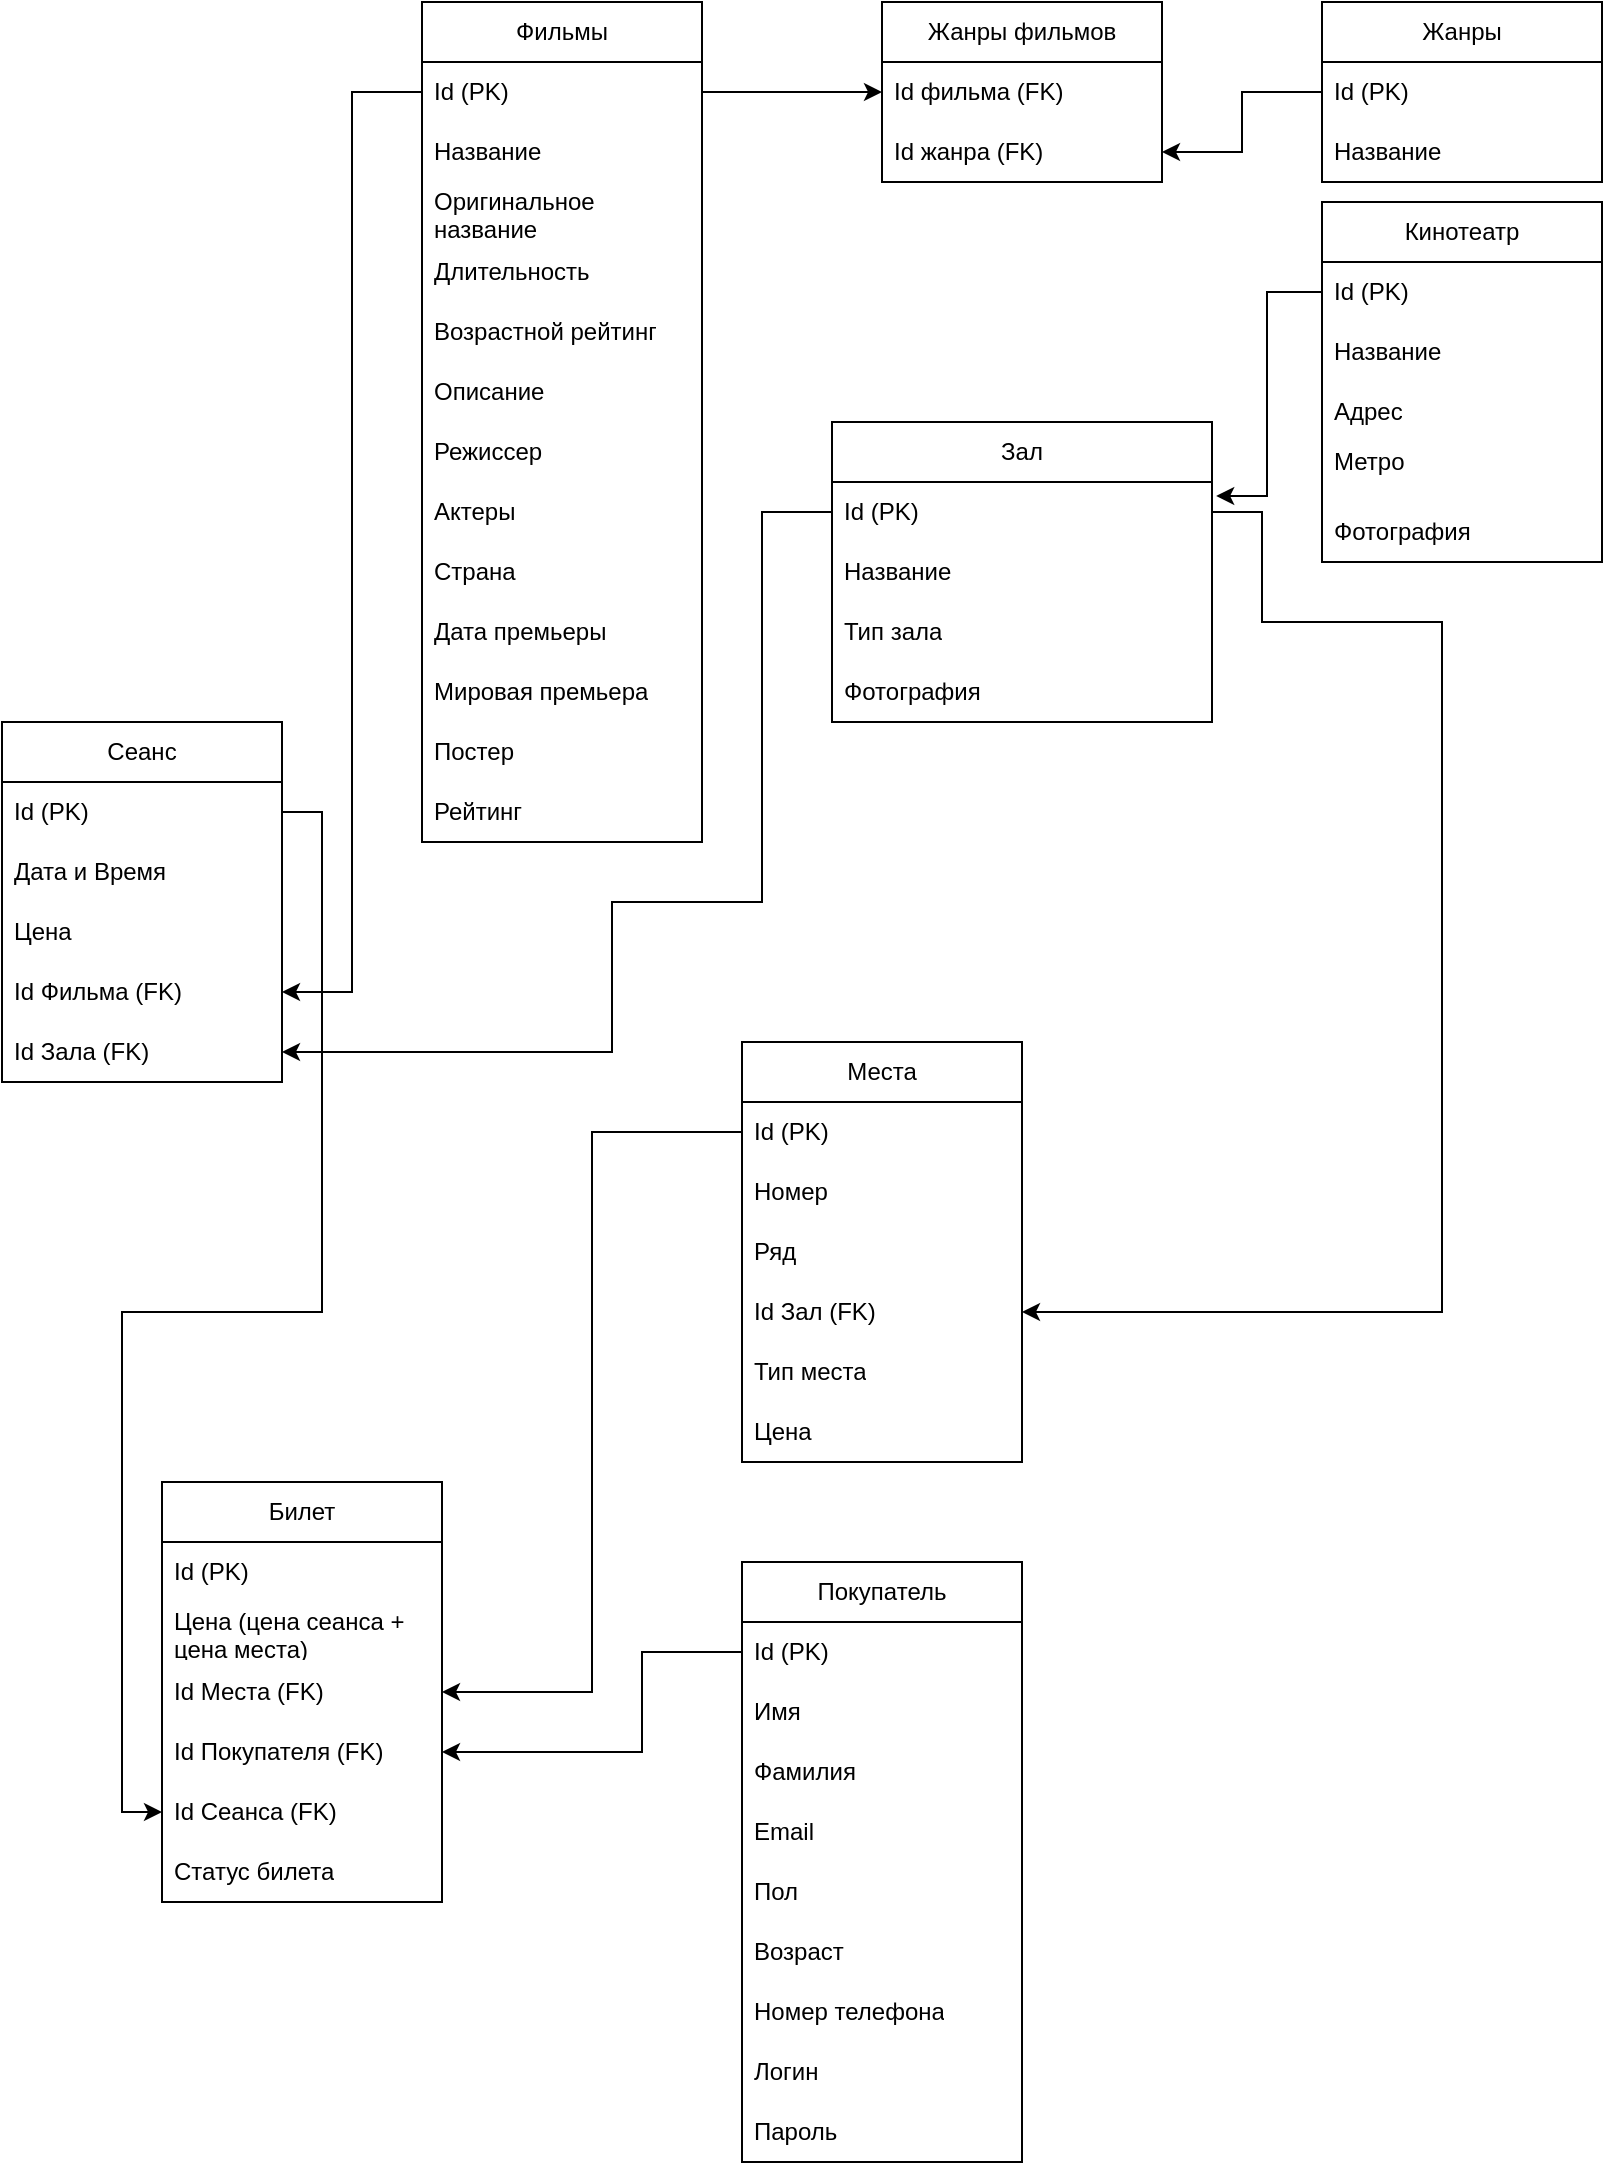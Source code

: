 <mxfile version="24.7.16">
  <diagram name="Страница — 1" id="aLVlfK-cZ1Vkc-wxiF6M">
    <mxGraphModel dx="1020" dy="1148" grid="1" gridSize="10" guides="1" tooltips="1" connect="1" arrows="1" fold="1" page="1" pageScale="1" pageWidth="827" pageHeight="1169" math="0" shadow="0">
      <root>
        <mxCell id="0" />
        <mxCell id="1" parent="0" />
        <mxCell id="GtfgmcDr6dhVA7lTIAzF-1" value="Фильмы" style="swimlane;fontStyle=0;childLayout=stackLayout;horizontal=1;startSize=30;horizontalStack=0;resizeParent=1;resizeParentMax=0;resizeLast=0;collapsible=1;marginBottom=0;whiteSpace=wrap;html=1;" parent="1" vertex="1">
          <mxGeometry x="220" y="10" width="140" height="420" as="geometry" />
        </mxCell>
        <mxCell id="GtfgmcDr6dhVA7lTIAzF-2" value="Id (PK)" style="text;strokeColor=none;fillColor=none;align=left;verticalAlign=middle;spacingLeft=4;spacingRight=4;overflow=hidden;points=[[0,0.5],[1,0.5]];portConstraint=eastwest;rotatable=0;whiteSpace=wrap;html=1;" parent="GtfgmcDr6dhVA7lTIAzF-1" vertex="1">
          <mxGeometry y="30" width="140" height="30" as="geometry" />
        </mxCell>
        <mxCell id="GtfgmcDr6dhVA7lTIAzF-4" value="Название" style="text;strokeColor=none;fillColor=none;align=left;verticalAlign=middle;spacingLeft=4;spacingRight=4;overflow=hidden;points=[[0,0.5],[1,0.5]];portConstraint=eastwest;rotatable=0;whiteSpace=wrap;html=1;" parent="GtfgmcDr6dhVA7lTIAzF-1" vertex="1">
          <mxGeometry y="60" width="140" height="30" as="geometry" />
        </mxCell>
        <mxCell id="GtfgmcDr6dhVA7lTIAzF-44" value="Оригинальное название" style="text;strokeColor=none;fillColor=none;align=left;verticalAlign=middle;spacingLeft=4;spacingRight=4;overflow=hidden;points=[[0,0.5],[1,0.5]];portConstraint=eastwest;rotatable=0;whiteSpace=wrap;html=1;" parent="GtfgmcDr6dhVA7lTIAzF-1" vertex="1">
          <mxGeometry y="90" width="140" height="30" as="geometry" />
        </mxCell>
        <mxCell id="GtfgmcDr6dhVA7lTIAzF-7" value="Длительность" style="text;strokeColor=none;fillColor=none;align=left;verticalAlign=middle;spacingLeft=4;spacingRight=4;overflow=hidden;points=[[0,0.5],[1,0.5]];portConstraint=eastwest;rotatable=0;whiteSpace=wrap;html=1;" parent="GtfgmcDr6dhVA7lTIAzF-1" vertex="1">
          <mxGeometry y="120" width="140" height="30" as="geometry" />
        </mxCell>
        <mxCell id="GtfgmcDr6dhVA7lTIAzF-8" value="Возрастной рейтинг" style="text;strokeColor=none;fillColor=none;align=left;verticalAlign=middle;spacingLeft=4;spacingRight=4;overflow=hidden;points=[[0,0.5],[1,0.5]];portConstraint=eastwest;rotatable=0;whiteSpace=wrap;html=1;" parent="GtfgmcDr6dhVA7lTIAzF-1" vertex="1">
          <mxGeometry y="150" width="140" height="30" as="geometry" />
        </mxCell>
        <mxCell id="GtfgmcDr6dhVA7lTIAzF-40" value="Описание" style="text;strokeColor=none;fillColor=none;align=left;verticalAlign=middle;spacingLeft=4;spacingRight=4;overflow=hidden;points=[[0,0.5],[1,0.5]];portConstraint=eastwest;rotatable=0;whiteSpace=wrap;html=1;" parent="GtfgmcDr6dhVA7lTIAzF-1" vertex="1">
          <mxGeometry y="180" width="140" height="30" as="geometry" />
        </mxCell>
        <mxCell id="GtfgmcDr6dhVA7lTIAzF-39" value="Режиссер" style="text;strokeColor=none;fillColor=none;align=left;verticalAlign=middle;spacingLeft=4;spacingRight=4;overflow=hidden;points=[[0,0.5],[1,0.5]];portConstraint=eastwest;rotatable=0;whiteSpace=wrap;html=1;" parent="GtfgmcDr6dhVA7lTIAzF-1" vertex="1">
          <mxGeometry y="210" width="140" height="30" as="geometry" />
        </mxCell>
        <mxCell id="GtfgmcDr6dhVA7lTIAzF-9" value="Актеры" style="text;strokeColor=none;fillColor=none;align=left;verticalAlign=middle;spacingLeft=4;spacingRight=4;overflow=hidden;points=[[0,0.5],[1,0.5]];portConstraint=eastwest;rotatable=0;whiteSpace=wrap;html=1;" parent="GtfgmcDr6dhVA7lTIAzF-1" vertex="1">
          <mxGeometry y="240" width="140" height="30" as="geometry" />
        </mxCell>
        <mxCell id="GtfgmcDr6dhVA7lTIAzF-42" value="Страна" style="text;strokeColor=none;fillColor=none;align=left;verticalAlign=middle;spacingLeft=4;spacingRight=4;overflow=hidden;points=[[0,0.5],[1,0.5]];portConstraint=eastwest;rotatable=0;whiteSpace=wrap;html=1;" parent="GtfgmcDr6dhVA7lTIAzF-1" vertex="1">
          <mxGeometry y="270" width="140" height="30" as="geometry" />
        </mxCell>
        <mxCell id="GtfgmcDr6dhVA7lTIAzF-43" value="Дата премьеры" style="text;strokeColor=none;fillColor=none;align=left;verticalAlign=middle;spacingLeft=4;spacingRight=4;overflow=hidden;points=[[0,0.5],[1,0.5]];portConstraint=eastwest;rotatable=0;whiteSpace=wrap;html=1;" parent="GtfgmcDr6dhVA7lTIAzF-1" vertex="1">
          <mxGeometry y="300" width="140" height="30" as="geometry" />
        </mxCell>
        <mxCell id="GtfgmcDr6dhVA7lTIAzF-45" value="Мировая премьера" style="text;strokeColor=none;fillColor=none;align=left;verticalAlign=middle;spacingLeft=4;spacingRight=4;overflow=hidden;points=[[0,0.5],[1,0.5]];portConstraint=eastwest;rotatable=0;whiteSpace=wrap;html=1;" parent="GtfgmcDr6dhVA7lTIAzF-1" vertex="1">
          <mxGeometry y="330" width="140" height="30" as="geometry" />
        </mxCell>
        <mxCell id="GtfgmcDr6dhVA7lTIAzF-110" value="Постер" style="text;strokeColor=none;fillColor=none;align=left;verticalAlign=middle;spacingLeft=4;spacingRight=4;overflow=hidden;points=[[0,0.5],[1,0.5]];portConstraint=eastwest;rotatable=0;whiteSpace=wrap;html=1;" parent="GtfgmcDr6dhVA7lTIAzF-1" vertex="1">
          <mxGeometry y="360" width="140" height="30" as="geometry" />
        </mxCell>
        <mxCell id="GtfgmcDr6dhVA7lTIAzF-41" value="Рейтинг" style="text;strokeColor=none;fillColor=none;align=left;verticalAlign=middle;spacingLeft=4;spacingRight=4;overflow=hidden;points=[[0,0.5],[1,0.5]];portConstraint=eastwest;rotatable=0;whiteSpace=wrap;html=1;" parent="GtfgmcDr6dhVA7lTIAzF-1" vertex="1">
          <mxGeometry y="390" width="140" height="30" as="geometry" />
        </mxCell>
        <mxCell id="GtfgmcDr6dhVA7lTIAzF-10" value="Жанры" style="swimlane;fontStyle=0;childLayout=stackLayout;horizontal=1;startSize=30;horizontalStack=0;resizeParent=1;resizeParentMax=0;resizeLast=0;collapsible=1;marginBottom=0;whiteSpace=wrap;html=1;" parent="1" vertex="1">
          <mxGeometry x="670" y="10" width="140" height="90" as="geometry" />
        </mxCell>
        <mxCell id="GtfgmcDr6dhVA7lTIAzF-11" value="Id (PK)" style="text;strokeColor=none;fillColor=none;align=left;verticalAlign=middle;spacingLeft=4;spacingRight=4;overflow=hidden;points=[[0,0.5],[1,0.5]];portConstraint=eastwest;rotatable=0;whiteSpace=wrap;html=1;" parent="GtfgmcDr6dhVA7lTIAzF-10" vertex="1">
          <mxGeometry y="30" width="140" height="30" as="geometry" />
        </mxCell>
        <mxCell id="GtfgmcDr6dhVA7lTIAzF-12" value="Название" style="text;strokeColor=none;fillColor=none;align=left;verticalAlign=middle;spacingLeft=4;spacingRight=4;overflow=hidden;points=[[0,0.5],[1,0.5]];portConstraint=eastwest;rotatable=0;whiteSpace=wrap;html=1;" parent="GtfgmcDr6dhVA7lTIAzF-10" vertex="1">
          <mxGeometry y="60" width="140" height="30" as="geometry" />
        </mxCell>
        <mxCell id="GtfgmcDr6dhVA7lTIAzF-17" value="Жанры фильмов" style="swimlane;fontStyle=0;childLayout=stackLayout;horizontal=1;startSize=30;horizontalStack=0;resizeParent=1;resizeParentMax=0;resizeLast=0;collapsible=1;marginBottom=0;whiteSpace=wrap;html=1;" parent="1" vertex="1">
          <mxGeometry x="450" y="10" width="140" height="90" as="geometry" />
        </mxCell>
        <mxCell id="GtfgmcDr6dhVA7lTIAzF-18" value="Id фильма (FK)" style="text;strokeColor=none;fillColor=none;align=left;verticalAlign=middle;spacingLeft=4;spacingRight=4;overflow=hidden;points=[[0,0.5],[1,0.5]];portConstraint=eastwest;rotatable=0;whiteSpace=wrap;html=1;" parent="GtfgmcDr6dhVA7lTIAzF-17" vertex="1">
          <mxGeometry y="30" width="140" height="30" as="geometry" />
        </mxCell>
        <mxCell id="GtfgmcDr6dhVA7lTIAzF-19" value="Id жанра (FK)" style="text;strokeColor=none;fillColor=none;align=left;verticalAlign=middle;spacingLeft=4;spacingRight=4;overflow=hidden;points=[[0,0.5],[1,0.5]];portConstraint=eastwest;rotatable=0;whiteSpace=wrap;html=1;" parent="GtfgmcDr6dhVA7lTIAzF-17" vertex="1">
          <mxGeometry y="60" width="140" height="30" as="geometry" />
        </mxCell>
        <mxCell id="GtfgmcDr6dhVA7lTIAzF-51" style="edgeStyle=orthogonalEdgeStyle;rounded=0;orthogonalLoop=1;jettySize=auto;html=1;entryX=0;entryY=0.5;entryDx=0;entryDy=0;" parent="1" source="GtfgmcDr6dhVA7lTIAzF-2" target="GtfgmcDr6dhVA7lTIAzF-18" edge="1">
          <mxGeometry relative="1" as="geometry" />
        </mxCell>
        <mxCell id="GtfgmcDr6dhVA7lTIAzF-52" style="edgeStyle=orthogonalEdgeStyle;rounded=0;orthogonalLoop=1;jettySize=auto;html=1;entryX=1;entryY=0.5;entryDx=0;entryDy=0;" parent="1" source="GtfgmcDr6dhVA7lTIAzF-11" target="GtfgmcDr6dhVA7lTIAzF-19" edge="1">
          <mxGeometry relative="1" as="geometry" />
        </mxCell>
        <mxCell id="GtfgmcDr6dhVA7lTIAzF-53" value="Билет" style="swimlane;fontStyle=0;childLayout=stackLayout;horizontal=1;startSize=30;horizontalStack=0;resizeParent=1;resizeParentMax=0;resizeLast=0;collapsible=1;marginBottom=0;whiteSpace=wrap;html=1;" parent="1" vertex="1">
          <mxGeometry x="90" y="750" width="140" height="210" as="geometry" />
        </mxCell>
        <mxCell id="GtfgmcDr6dhVA7lTIAzF-54" value="Id (PK)" style="text;strokeColor=none;fillColor=none;align=left;verticalAlign=middle;spacingLeft=4;spacingRight=4;overflow=hidden;points=[[0,0.5],[1,0.5]];portConstraint=eastwest;rotatable=0;whiteSpace=wrap;html=1;" parent="GtfgmcDr6dhVA7lTIAzF-53" vertex="1">
          <mxGeometry y="30" width="140" height="30" as="geometry" />
        </mxCell>
        <mxCell id="OMmjfTVoHD_6eiei3_HN-6" value="Цена (цена сеанса + цена места)" style="text;strokeColor=none;fillColor=none;align=left;verticalAlign=middle;spacingLeft=4;spacingRight=4;overflow=hidden;points=[[0,0.5],[1,0.5]];portConstraint=eastwest;rotatable=0;whiteSpace=wrap;html=1;" parent="GtfgmcDr6dhVA7lTIAzF-53" vertex="1">
          <mxGeometry y="60" width="140" height="30" as="geometry" />
        </mxCell>
        <mxCell id="geTDGCFgmHJnO6CEuLx3-17" value="Id Места (FK)" style="text;strokeColor=none;fillColor=none;align=left;verticalAlign=middle;spacingLeft=4;spacingRight=4;overflow=hidden;points=[[0,0.5],[1,0.5]];portConstraint=eastwest;rotatable=0;whiteSpace=wrap;html=1;" parent="GtfgmcDr6dhVA7lTIAzF-53" vertex="1">
          <mxGeometry y="90" width="140" height="30" as="geometry" />
        </mxCell>
        <mxCell id="mM-dwqJ9FHXNSgkXHChI-17" value="Id Покупателя (FK)" style="text;strokeColor=none;fillColor=none;align=left;verticalAlign=middle;spacingLeft=4;spacingRight=4;overflow=hidden;points=[[0,0.5],[1,0.5]];portConstraint=eastwest;rotatable=0;whiteSpace=wrap;html=1;" parent="GtfgmcDr6dhVA7lTIAzF-53" vertex="1">
          <mxGeometry y="120" width="140" height="30" as="geometry" />
        </mxCell>
        <mxCell id="mM-dwqJ9FHXNSgkXHChI-19" value="Id Сеанса (FK)" style="text;strokeColor=none;fillColor=none;align=left;verticalAlign=middle;spacingLeft=4;spacingRight=4;overflow=hidden;points=[[0,0.5],[1,0.5]];portConstraint=eastwest;rotatable=0;whiteSpace=wrap;html=1;" parent="GtfgmcDr6dhVA7lTIAzF-53" vertex="1">
          <mxGeometry y="150" width="140" height="30" as="geometry" />
        </mxCell>
        <mxCell id="mM-dwqJ9FHXNSgkXHChI-21" value="Статус билета" style="text;strokeColor=none;fillColor=none;align=left;verticalAlign=middle;spacingLeft=4;spacingRight=4;overflow=hidden;points=[[0,0.5],[1,0.5]];portConstraint=eastwest;rotatable=0;whiteSpace=wrap;html=1;" parent="GtfgmcDr6dhVA7lTIAzF-53" vertex="1">
          <mxGeometry y="180" width="140" height="30" as="geometry" />
        </mxCell>
        <mxCell id="GtfgmcDr6dhVA7lTIAzF-62" value="Покупатель" style="swimlane;fontStyle=0;childLayout=stackLayout;horizontal=1;startSize=30;horizontalStack=0;resizeParent=1;resizeParentMax=0;resizeLast=0;collapsible=1;marginBottom=0;whiteSpace=wrap;html=1;" parent="1" vertex="1">
          <mxGeometry x="380" y="790" width="140" height="300" as="geometry" />
        </mxCell>
        <mxCell id="GtfgmcDr6dhVA7lTIAzF-63" value="Id (PK)" style="text;strokeColor=none;fillColor=none;align=left;verticalAlign=middle;spacingLeft=4;spacingRight=4;overflow=hidden;points=[[0,0.5],[1,0.5]];portConstraint=eastwest;rotatable=0;whiteSpace=wrap;html=1;" parent="GtfgmcDr6dhVA7lTIAzF-62" vertex="1">
          <mxGeometry y="30" width="140" height="30" as="geometry" />
        </mxCell>
        <mxCell id="GtfgmcDr6dhVA7lTIAzF-64" value="Имя" style="text;strokeColor=none;fillColor=none;align=left;verticalAlign=middle;spacingLeft=4;spacingRight=4;overflow=hidden;points=[[0,0.5],[1,0.5]];portConstraint=eastwest;rotatable=0;whiteSpace=wrap;html=1;" parent="GtfgmcDr6dhVA7lTIAzF-62" vertex="1">
          <mxGeometry y="60" width="140" height="30" as="geometry" />
        </mxCell>
        <mxCell id="mM-dwqJ9FHXNSgkXHChI-16" value="Фамилия" style="text;strokeColor=none;fillColor=none;align=left;verticalAlign=middle;spacingLeft=4;spacingRight=4;overflow=hidden;points=[[0,0.5],[1,0.5]];portConstraint=eastwest;rotatable=0;whiteSpace=wrap;html=1;" parent="GtfgmcDr6dhVA7lTIAzF-62" vertex="1">
          <mxGeometry y="90" width="140" height="30" as="geometry" />
        </mxCell>
        <mxCell id="GtfgmcDr6dhVA7lTIAzF-65" value="Email" style="text;strokeColor=none;fillColor=none;align=left;verticalAlign=middle;spacingLeft=4;spacingRight=4;overflow=hidden;points=[[0,0.5],[1,0.5]];portConstraint=eastwest;rotatable=0;whiteSpace=wrap;html=1;" parent="GtfgmcDr6dhVA7lTIAzF-62" vertex="1">
          <mxGeometry y="120" width="140" height="30" as="geometry" />
        </mxCell>
        <mxCell id="OMmjfTVoHD_6eiei3_HN-4" value="Пол" style="text;strokeColor=none;fillColor=none;align=left;verticalAlign=middle;spacingLeft=4;spacingRight=4;overflow=hidden;points=[[0,0.5],[1,0.5]];portConstraint=eastwest;rotatable=0;whiteSpace=wrap;html=1;" parent="GtfgmcDr6dhVA7lTIAzF-62" vertex="1">
          <mxGeometry y="150" width="140" height="30" as="geometry" />
        </mxCell>
        <mxCell id="geTDGCFgmHJnO6CEuLx3-19" value="Возраст" style="text;strokeColor=none;fillColor=none;align=left;verticalAlign=middle;spacingLeft=4;spacingRight=4;overflow=hidden;points=[[0,0.5],[1,0.5]];portConstraint=eastwest;rotatable=0;whiteSpace=wrap;html=1;" parent="GtfgmcDr6dhVA7lTIAzF-62" vertex="1">
          <mxGeometry y="180" width="140" height="30" as="geometry" />
        </mxCell>
        <mxCell id="GtfgmcDr6dhVA7lTIAzF-67" value="Номер телефона" style="text;strokeColor=none;fillColor=none;align=left;verticalAlign=middle;spacingLeft=4;spacingRight=4;overflow=hidden;points=[[0,0.5],[1,0.5]];portConstraint=eastwest;rotatable=0;whiteSpace=wrap;html=1;" parent="GtfgmcDr6dhVA7lTIAzF-62" vertex="1">
          <mxGeometry y="210" width="140" height="30" as="geometry" />
        </mxCell>
        <mxCell id="GtfgmcDr6dhVA7lTIAzF-69" value="Логин" style="text;strokeColor=none;fillColor=none;align=left;verticalAlign=middle;spacingLeft=4;spacingRight=4;overflow=hidden;points=[[0,0.5],[1,0.5]];portConstraint=eastwest;rotatable=0;whiteSpace=wrap;html=1;" parent="GtfgmcDr6dhVA7lTIAzF-62" vertex="1">
          <mxGeometry y="240" width="140" height="30" as="geometry" />
        </mxCell>
        <mxCell id="GtfgmcDr6dhVA7lTIAzF-70" value="Пароль" style="text;strokeColor=none;fillColor=none;align=left;verticalAlign=middle;spacingLeft=4;spacingRight=4;overflow=hidden;points=[[0,0.5],[1,0.5]];portConstraint=eastwest;rotatable=0;whiteSpace=wrap;html=1;" parent="GtfgmcDr6dhVA7lTIAzF-62" vertex="1">
          <mxGeometry y="270" width="140" height="30" as="geometry" />
        </mxCell>
        <mxCell id="GtfgmcDr6dhVA7lTIAzF-71" value="Зал" style="swimlane;fontStyle=0;childLayout=stackLayout;horizontal=1;startSize=30;horizontalStack=0;resizeParent=1;resizeParentMax=0;resizeLast=0;collapsible=1;marginBottom=0;whiteSpace=wrap;html=1;" parent="1" vertex="1">
          <mxGeometry x="425" y="220" width="190" height="150" as="geometry" />
        </mxCell>
        <mxCell id="GtfgmcDr6dhVA7lTIAzF-72" value="Id (PK)" style="text;strokeColor=none;fillColor=none;align=left;verticalAlign=middle;spacingLeft=4;spacingRight=4;overflow=hidden;points=[[0,0.5],[1,0.5]];portConstraint=eastwest;rotatable=0;whiteSpace=wrap;html=1;" parent="GtfgmcDr6dhVA7lTIAzF-71" vertex="1">
          <mxGeometry y="30" width="190" height="30" as="geometry" />
        </mxCell>
        <mxCell id="GtfgmcDr6dhVA7lTIAzF-73" value="Название" style="text;strokeColor=none;fillColor=none;align=left;verticalAlign=middle;spacingLeft=4;spacingRight=4;overflow=hidden;points=[[0,0.5],[1,0.5]];portConstraint=eastwest;rotatable=0;whiteSpace=wrap;html=1;" parent="GtfgmcDr6dhVA7lTIAzF-71" vertex="1">
          <mxGeometry y="60" width="190" height="30" as="geometry" />
        </mxCell>
        <mxCell id="GtfgmcDr6dhVA7lTIAzF-74" value="Тип зала" style="text;strokeColor=none;fillColor=none;align=left;verticalAlign=middle;spacingLeft=4;spacingRight=4;overflow=hidden;points=[[0,0.5],[1,0.5]];portConstraint=eastwest;rotatable=0;whiteSpace=wrap;html=1;" parent="GtfgmcDr6dhVA7lTIAzF-71" vertex="1">
          <mxGeometry y="90" width="190" height="30" as="geometry" />
        </mxCell>
        <mxCell id="GtfgmcDr6dhVA7lTIAzF-77" value="Фотография" style="text;strokeColor=none;fillColor=none;align=left;verticalAlign=middle;spacingLeft=4;spacingRight=4;overflow=hidden;points=[[0,0.5],[1,0.5]];portConstraint=eastwest;rotatable=0;whiteSpace=wrap;html=1;" parent="GtfgmcDr6dhVA7lTIAzF-71" vertex="1">
          <mxGeometry y="120" width="190" height="30" as="geometry" />
        </mxCell>
        <mxCell id="GtfgmcDr6dhVA7lTIAzF-80" value="Кинотеатр" style="swimlane;fontStyle=0;childLayout=stackLayout;horizontal=1;startSize=30;horizontalStack=0;resizeParent=1;resizeParentMax=0;resizeLast=0;collapsible=1;marginBottom=0;whiteSpace=wrap;html=1;" parent="1" vertex="1">
          <mxGeometry x="670" y="110" width="140" height="180" as="geometry" />
        </mxCell>
        <mxCell id="GtfgmcDr6dhVA7lTIAzF-81" value="Id (PK)" style="text;strokeColor=none;fillColor=none;align=left;verticalAlign=middle;spacingLeft=4;spacingRight=4;overflow=hidden;points=[[0,0.5],[1,0.5]];portConstraint=eastwest;rotatable=0;whiteSpace=wrap;html=1;" parent="GtfgmcDr6dhVA7lTIAzF-80" vertex="1">
          <mxGeometry y="30" width="140" height="30" as="geometry" />
        </mxCell>
        <mxCell id="GtfgmcDr6dhVA7lTIAzF-82" value="Название" style="text;strokeColor=none;fillColor=none;align=left;verticalAlign=middle;spacingLeft=4;spacingRight=4;overflow=hidden;points=[[0,0.5],[1,0.5]];portConstraint=eastwest;rotatable=0;whiteSpace=wrap;html=1;" parent="GtfgmcDr6dhVA7lTIAzF-80" vertex="1">
          <mxGeometry y="60" width="140" height="30" as="geometry" />
        </mxCell>
        <mxCell id="GtfgmcDr6dhVA7lTIAzF-83" value="Адрес" style="text;strokeColor=none;fillColor=none;align=left;verticalAlign=middle;spacingLeft=4;spacingRight=4;overflow=hidden;points=[[0,0.5],[1,0.5]];portConstraint=eastwest;rotatable=0;whiteSpace=wrap;html=1;" parent="GtfgmcDr6dhVA7lTIAzF-80" vertex="1">
          <mxGeometry y="90" width="140" height="30" as="geometry" />
        </mxCell>
        <mxCell id="OMmjfTVoHD_6eiei3_HN-5" value="Метро&lt;div&gt;&lt;br&gt;&lt;/div&gt;" style="text;strokeColor=none;fillColor=none;align=left;verticalAlign=middle;spacingLeft=4;spacingRight=4;overflow=hidden;points=[[0,0.5],[1,0.5]];portConstraint=eastwest;rotatable=0;whiteSpace=wrap;html=1;" parent="GtfgmcDr6dhVA7lTIAzF-80" vertex="1">
          <mxGeometry y="120" width="140" height="30" as="geometry" />
        </mxCell>
        <mxCell id="FT9Bw7iS5frgz8zIA19J-1" value="Фотография" style="text;strokeColor=none;fillColor=none;align=left;verticalAlign=middle;spacingLeft=4;spacingRight=4;overflow=hidden;points=[[0,0.5],[1,0.5]];portConstraint=eastwest;rotatable=0;whiteSpace=wrap;html=1;" vertex="1" parent="GtfgmcDr6dhVA7lTIAzF-80">
          <mxGeometry y="150" width="140" height="30" as="geometry" />
        </mxCell>
        <mxCell id="GtfgmcDr6dhVA7lTIAzF-89" value="Сеанс" style="swimlane;fontStyle=0;childLayout=stackLayout;horizontal=1;startSize=30;horizontalStack=0;resizeParent=1;resizeParentMax=0;resizeLast=0;collapsible=1;marginBottom=0;whiteSpace=wrap;html=1;" parent="1" vertex="1">
          <mxGeometry x="10" y="370" width="140" height="180" as="geometry" />
        </mxCell>
        <mxCell id="GtfgmcDr6dhVA7lTIAzF-90" value="Id (PK)" style="text;strokeColor=none;fillColor=none;align=left;verticalAlign=middle;spacingLeft=4;spacingRight=4;overflow=hidden;points=[[0,0.5],[1,0.5]];portConstraint=eastwest;rotatable=0;whiteSpace=wrap;html=1;" parent="GtfgmcDr6dhVA7lTIAzF-89" vertex="1">
          <mxGeometry y="30" width="140" height="30" as="geometry" />
        </mxCell>
        <mxCell id="GtfgmcDr6dhVA7lTIAzF-91" value="Дата и Время" style="text;strokeColor=none;fillColor=none;align=left;verticalAlign=middle;spacingLeft=4;spacingRight=4;overflow=hidden;points=[[0,0.5],[1,0.5]];portConstraint=eastwest;rotatable=0;whiteSpace=wrap;html=1;" parent="GtfgmcDr6dhVA7lTIAzF-89" vertex="1">
          <mxGeometry y="60" width="140" height="30" as="geometry" />
        </mxCell>
        <mxCell id="mM-dwqJ9FHXNSgkXHChI-13" value="Цена" style="text;strokeColor=none;fillColor=none;align=left;verticalAlign=middle;spacingLeft=4;spacingRight=4;overflow=hidden;points=[[0,0.5],[1,0.5]];portConstraint=eastwest;rotatable=0;whiteSpace=wrap;html=1;" parent="GtfgmcDr6dhVA7lTIAzF-89" vertex="1">
          <mxGeometry y="90" width="140" height="30" as="geometry" />
        </mxCell>
        <mxCell id="mM-dwqJ9FHXNSgkXHChI-10" value="Id Фильма (FK)" style="text;strokeColor=none;fillColor=none;align=left;verticalAlign=middle;spacingLeft=4;spacingRight=4;overflow=hidden;points=[[0,0.5],[1,0.5]];portConstraint=eastwest;rotatable=0;whiteSpace=wrap;html=1;" parent="GtfgmcDr6dhVA7lTIAzF-89" vertex="1">
          <mxGeometry y="120" width="140" height="30" as="geometry" />
        </mxCell>
        <mxCell id="mM-dwqJ9FHXNSgkXHChI-9" value="Id Зала (FK)" style="text;strokeColor=none;fillColor=none;align=left;verticalAlign=middle;spacingLeft=4;spacingRight=4;overflow=hidden;points=[[0,0.5],[1,0.5]];portConstraint=eastwest;rotatable=0;whiteSpace=wrap;html=1;" parent="GtfgmcDr6dhVA7lTIAzF-89" vertex="1">
          <mxGeometry y="150" width="140" height="30" as="geometry" />
        </mxCell>
        <mxCell id="mM-dwqJ9FHXNSgkXHChI-1" value="Места" style="swimlane;fontStyle=0;childLayout=stackLayout;horizontal=1;startSize=30;horizontalStack=0;resizeParent=1;resizeParentMax=0;resizeLast=0;collapsible=1;marginBottom=0;whiteSpace=wrap;html=1;" parent="1" vertex="1">
          <mxGeometry x="380" y="530" width="140" height="210" as="geometry" />
        </mxCell>
        <mxCell id="mM-dwqJ9FHXNSgkXHChI-2" value="Id (PK)" style="text;strokeColor=none;fillColor=none;align=left;verticalAlign=middle;spacingLeft=4;spacingRight=4;overflow=hidden;points=[[0,0.5],[1,0.5]];portConstraint=eastwest;rotatable=0;whiteSpace=wrap;html=1;" parent="mM-dwqJ9FHXNSgkXHChI-1" vertex="1">
          <mxGeometry y="30" width="140" height="30" as="geometry" />
        </mxCell>
        <mxCell id="mM-dwqJ9FHXNSgkXHChI-3" value="Номер" style="text;strokeColor=none;fillColor=none;align=left;verticalAlign=middle;spacingLeft=4;spacingRight=4;overflow=hidden;points=[[0,0.5],[1,0.5]];portConstraint=eastwest;rotatable=0;whiteSpace=wrap;html=1;" parent="mM-dwqJ9FHXNSgkXHChI-1" vertex="1">
          <mxGeometry y="60" width="140" height="30" as="geometry" />
        </mxCell>
        <mxCell id="mM-dwqJ9FHXNSgkXHChI-4" value="Ряд" style="text;strokeColor=none;fillColor=none;align=left;verticalAlign=middle;spacingLeft=4;spacingRight=4;overflow=hidden;points=[[0,0.5],[1,0.5]];portConstraint=eastwest;rotatable=0;whiteSpace=wrap;html=1;" parent="mM-dwqJ9FHXNSgkXHChI-1" vertex="1">
          <mxGeometry y="90" width="140" height="30" as="geometry" />
        </mxCell>
        <mxCell id="mM-dwqJ9FHXNSgkXHChI-5" value="Id Зал (FK)" style="text;strokeColor=none;fillColor=none;align=left;verticalAlign=middle;spacingLeft=4;spacingRight=4;overflow=hidden;points=[[0,0.5],[1,0.5]];portConstraint=eastwest;rotatable=0;whiteSpace=wrap;html=1;" parent="mM-dwqJ9FHXNSgkXHChI-1" vertex="1">
          <mxGeometry y="120" width="140" height="30" as="geometry" />
        </mxCell>
        <mxCell id="mM-dwqJ9FHXNSgkXHChI-8" value="Тип места" style="text;strokeColor=none;fillColor=none;align=left;verticalAlign=middle;spacingLeft=4;spacingRight=4;overflow=hidden;points=[[0,0.5],[1,0.5]];portConstraint=eastwest;rotatable=0;whiteSpace=wrap;html=1;" parent="mM-dwqJ9FHXNSgkXHChI-1" vertex="1">
          <mxGeometry y="150" width="140" height="30" as="geometry" />
        </mxCell>
        <mxCell id="mM-dwqJ9FHXNSgkXHChI-7" value="Цена" style="text;strokeColor=none;fillColor=none;align=left;verticalAlign=middle;spacingLeft=4;spacingRight=4;overflow=hidden;points=[[0,0.5],[1,0.5]];portConstraint=eastwest;rotatable=0;whiteSpace=wrap;html=1;" parent="mM-dwqJ9FHXNSgkXHChI-1" vertex="1">
          <mxGeometry y="180" width="140" height="30" as="geometry" />
        </mxCell>
        <mxCell id="mM-dwqJ9FHXNSgkXHChI-6" style="edgeStyle=orthogonalEdgeStyle;rounded=0;orthogonalLoop=1;jettySize=auto;html=1;entryX=1;entryY=0.5;entryDx=0;entryDy=0;" parent="1" source="GtfgmcDr6dhVA7lTIAzF-72" target="mM-dwqJ9FHXNSgkXHChI-5" edge="1">
          <mxGeometry relative="1" as="geometry">
            <Array as="points">
              <mxPoint x="640" y="265" />
              <mxPoint x="640" y="320" />
              <mxPoint x="730" y="320" />
              <mxPoint x="730" y="665" />
            </Array>
          </mxGeometry>
        </mxCell>
        <mxCell id="mM-dwqJ9FHXNSgkXHChI-15" style="edgeStyle=orthogonalEdgeStyle;rounded=0;orthogonalLoop=1;jettySize=auto;html=1;entryX=1;entryY=0.5;entryDx=0;entryDy=0;" parent="1" source="GtfgmcDr6dhVA7lTIAzF-2" target="mM-dwqJ9FHXNSgkXHChI-10" edge="1">
          <mxGeometry relative="1" as="geometry" />
        </mxCell>
        <mxCell id="mM-dwqJ9FHXNSgkXHChI-18" style="edgeStyle=orthogonalEdgeStyle;rounded=0;orthogonalLoop=1;jettySize=auto;html=1;entryX=1;entryY=0.5;entryDx=0;entryDy=0;" parent="1" source="mM-dwqJ9FHXNSgkXHChI-2" target="geTDGCFgmHJnO6CEuLx3-17" edge="1">
          <mxGeometry relative="1" as="geometry" />
        </mxCell>
        <mxCell id="mM-dwqJ9FHXNSgkXHChI-20" style="edgeStyle=orthogonalEdgeStyle;rounded=0;orthogonalLoop=1;jettySize=auto;html=1;entryX=0;entryY=0.5;entryDx=0;entryDy=0;" parent="1" source="GtfgmcDr6dhVA7lTIAzF-90" target="mM-dwqJ9FHXNSgkXHChI-19" edge="1">
          <mxGeometry relative="1" as="geometry" />
        </mxCell>
        <mxCell id="a28zNWftWWgeL3KCUVzU-2" style="edgeStyle=orthogonalEdgeStyle;rounded=0;orthogonalLoop=1;jettySize=auto;html=1;entryX=1;entryY=0.5;entryDx=0;entryDy=0;" parent="1" source="GtfgmcDr6dhVA7lTIAzF-72" target="mM-dwqJ9FHXNSgkXHChI-9" edge="1">
          <mxGeometry relative="1" as="geometry">
            <Array as="points">
              <mxPoint x="390" y="265" />
              <mxPoint x="390" y="460" />
              <mxPoint x="315" y="460" />
              <mxPoint x="315" y="535" />
            </Array>
          </mxGeometry>
        </mxCell>
        <mxCell id="a28zNWftWWgeL3KCUVzU-4" style="edgeStyle=orthogonalEdgeStyle;rounded=0;orthogonalLoop=1;jettySize=auto;html=1;entryX=1;entryY=0.5;entryDx=0;entryDy=0;" parent="1" source="GtfgmcDr6dhVA7lTIAzF-63" target="mM-dwqJ9FHXNSgkXHChI-17" edge="1">
          <mxGeometry relative="1" as="geometry">
            <Array as="points">
              <mxPoint x="330" y="835" />
              <mxPoint x="330" y="885" />
            </Array>
          </mxGeometry>
        </mxCell>
        <mxCell id="a28zNWftWWgeL3KCUVzU-7" style="edgeStyle=orthogonalEdgeStyle;rounded=0;orthogonalLoop=1;jettySize=auto;html=1;entryX=1.011;entryY=0.233;entryDx=0;entryDy=0;entryPerimeter=0;" parent="1" source="GtfgmcDr6dhVA7lTIAzF-81" target="GtfgmcDr6dhVA7lTIAzF-72" edge="1">
          <mxGeometry relative="1" as="geometry" />
        </mxCell>
      </root>
    </mxGraphModel>
  </diagram>
</mxfile>
